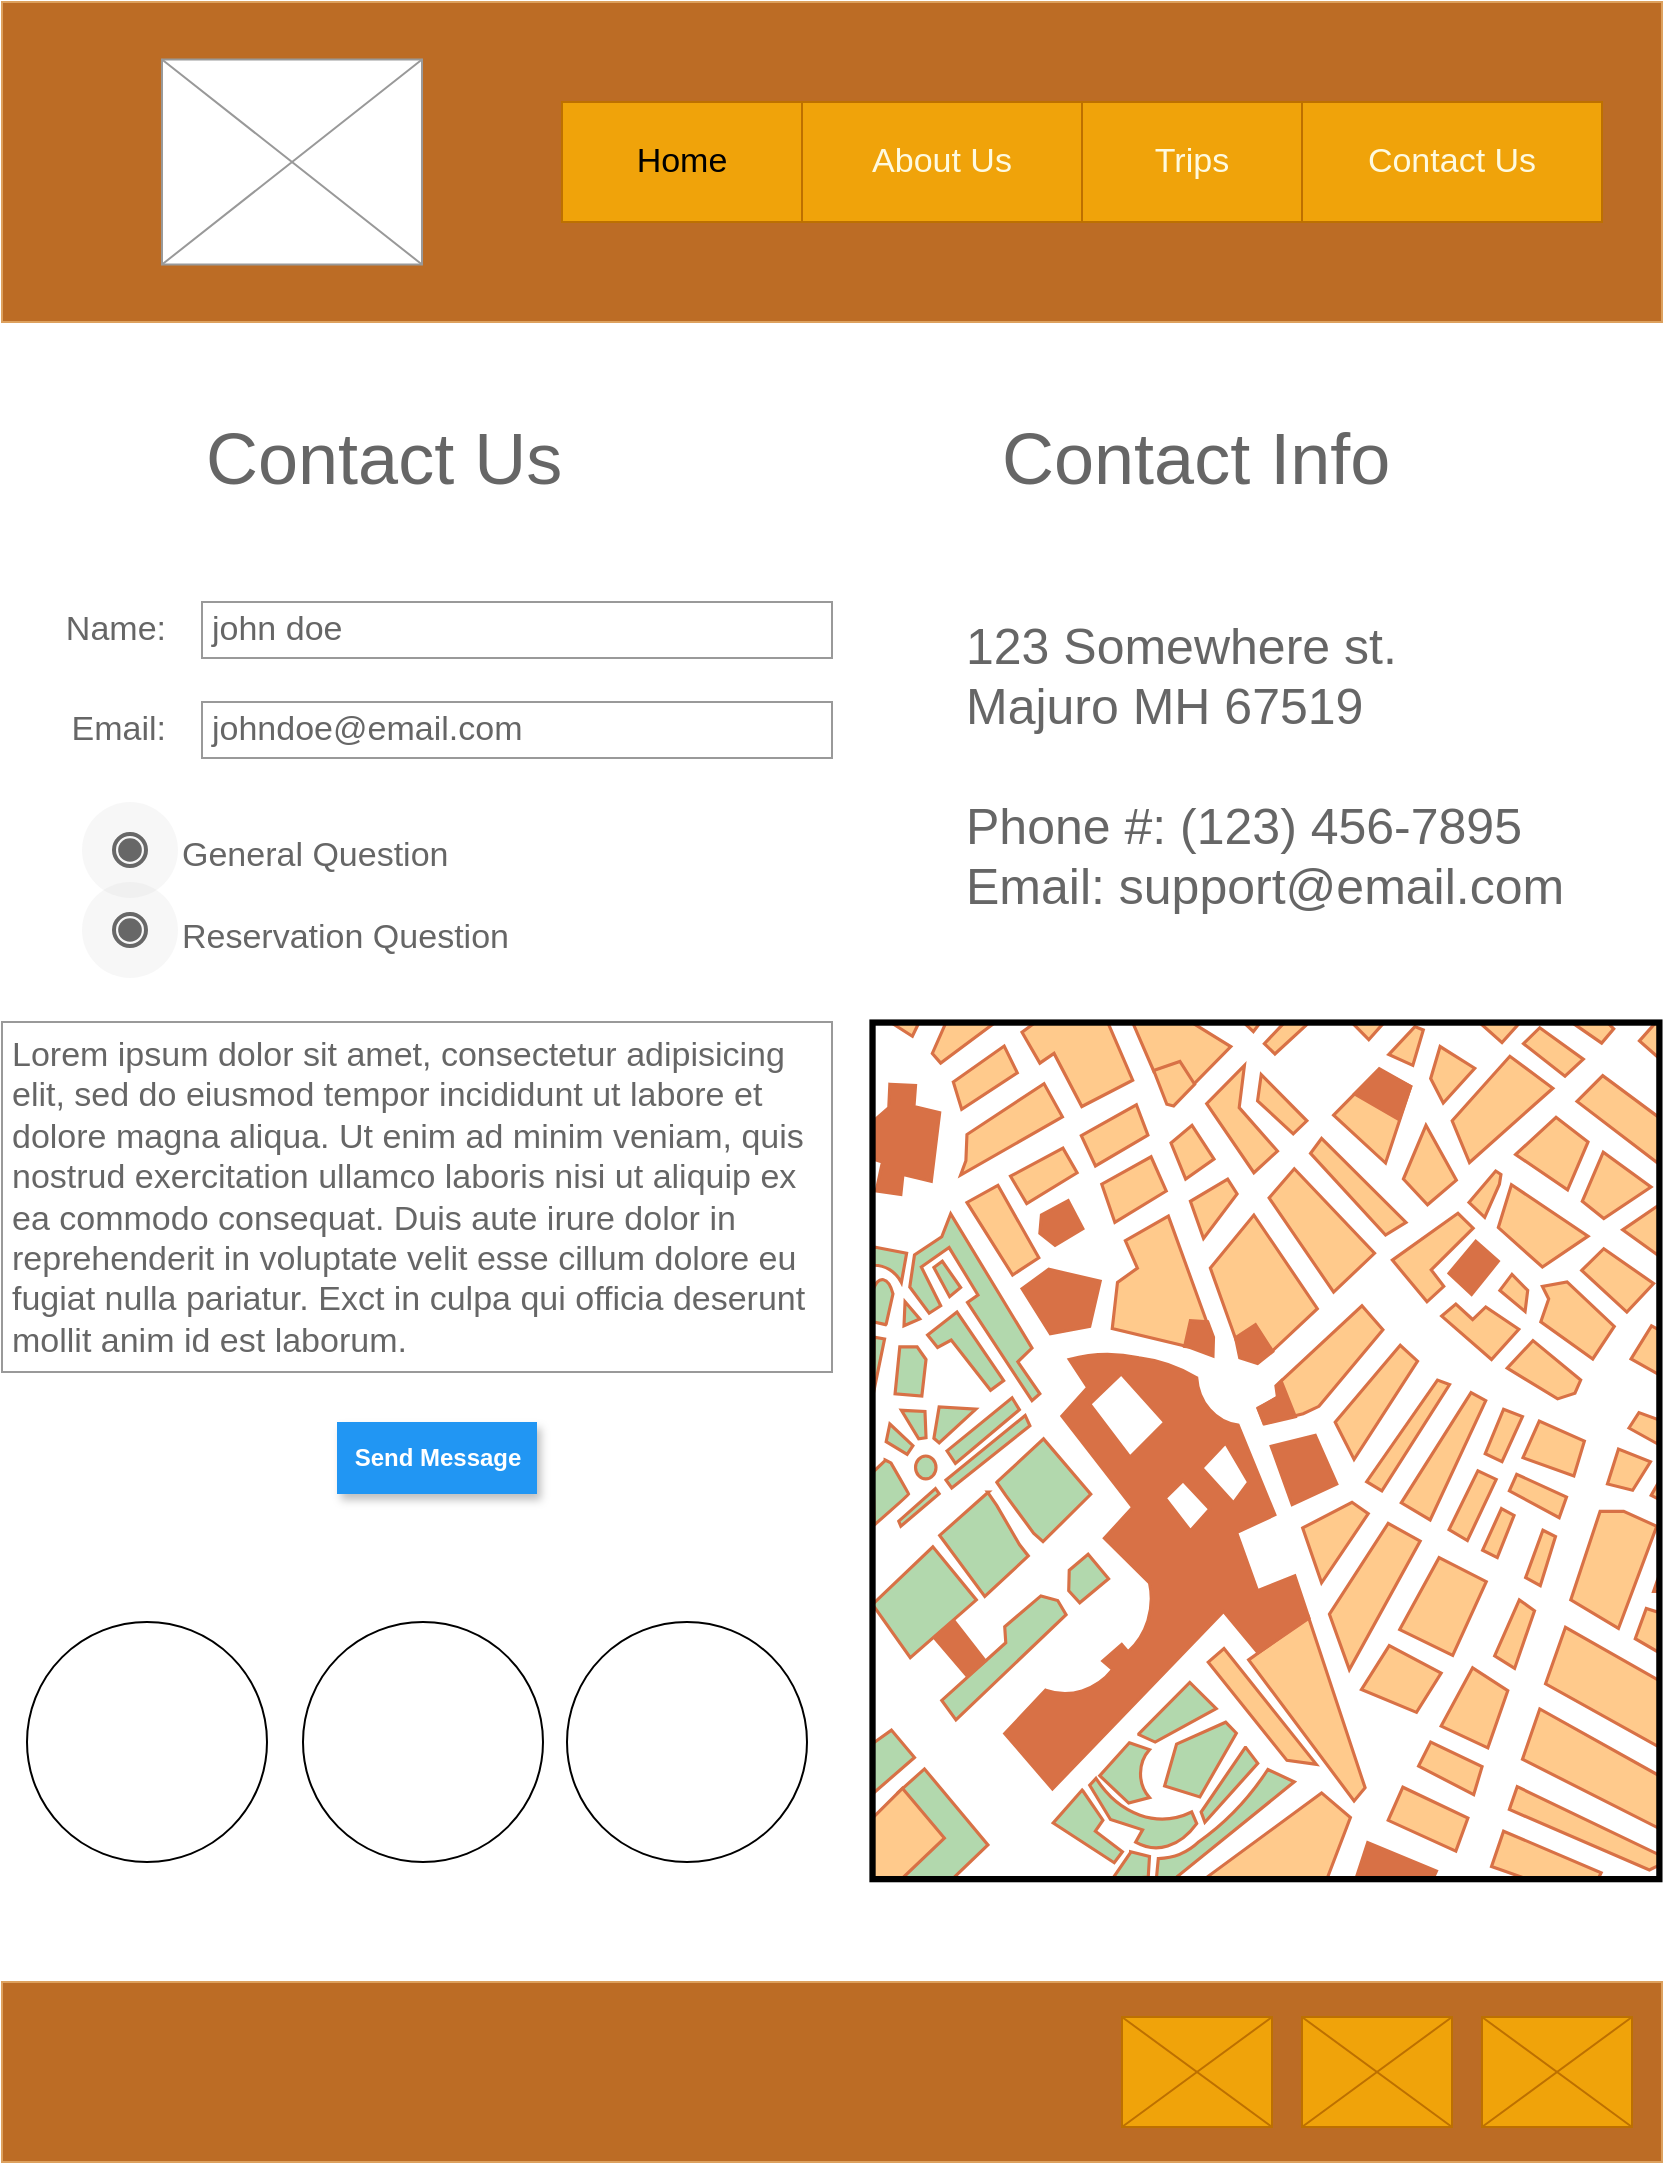 <mxfile version="26.0.12">
  <diagram name="Page-1" id="jzvuVtm_2sNV0z5j-cyJ">
    <mxGraphModel dx="1913" dy="1136" grid="1" gridSize="10" guides="1" tooltips="1" connect="1" arrows="1" fold="1" page="1" pageScale="1" pageWidth="850" pageHeight="1100" math="0" shadow="0">
      <root>
        <mxCell id="0" />
        <mxCell id="1" parent="0" />
        <mxCell id="cmknJYZkGbPu9oJdLBeu-6" value="" style="rounded=0;whiteSpace=wrap;html=1;fillColor=#BC6C25;fontColor=#FEFAE0;strokeColor=#DDA15E;labelBackgroundColor=none;" vertex="1" parent="1">
          <mxGeometry x="10" y="10" width="830" height="160" as="geometry" />
        </mxCell>
        <mxCell id="cmknJYZkGbPu9oJdLBeu-14" value="" style="swimlane;shape=mxgraph.bootstrap.anchor;strokeColor=#BD7000;fillColor=#f0a30a;fontColor=#000000;childLayout=stackLayout;horizontal=0;startSize=0;horizontalStack=1;resizeParent=1;resizeParentMax=0;resizeLast=0;collapsible=0;marginBottom=0;whiteSpace=wrap;html=1;" vertex="1" parent="1">
          <mxGeometry x="290" y="60" width="520" height="60" as="geometry" />
        </mxCell>
        <mxCell id="cmknJYZkGbPu9oJdLBeu-15" value="&lt;font data-darkreader-inline-color=&quot;&quot; style=&quot;color: rgb(0, 0, 0); --darkreader-inline-color: #dddad5;&quot;&gt;Home&lt;/font&gt;" style="text;strokeColor=inherit;align=center;verticalAlign=middle;spacingLeft=10;spacingRight=10;overflow=hidden;points=[[0,0.5],[1,0.5]];portConstraint=eastwest;rotatable=0;whiteSpace=wrap;html=1;fillColor=inherit;fontColor=#FEFAE0;fontSize=17;" vertex="1" parent="cmknJYZkGbPu9oJdLBeu-14">
          <mxGeometry width="120" height="60" as="geometry" />
        </mxCell>
        <mxCell id="cmknJYZkGbPu9oJdLBeu-16" value="About Us" style="text;strokeColor=inherit;align=center;verticalAlign=middle;spacingLeft=10;spacingRight=10;overflow=hidden;points=[[0,0.5],[1,0.5]];portConstraint=eastwest;rotatable=0;whiteSpace=wrap;html=1;fillColor=inherit;fontColor=#FEFAE0;fontSize=17;" vertex="1" parent="cmknJYZkGbPu9oJdLBeu-14">
          <mxGeometry x="120" width="140" height="60" as="geometry" />
        </mxCell>
        <mxCell id="cmknJYZkGbPu9oJdLBeu-17" value="Trips" style="text;strokeColor=inherit;align=center;verticalAlign=middle;spacingLeft=10;spacingRight=10;overflow=hidden;points=[[0,0.5],[1,0.5]];portConstraint=eastwest;rotatable=0;whiteSpace=wrap;html=1;fillColor=inherit;fontColor=#FEFAE0;fontSize=17;" vertex="1" parent="cmknJYZkGbPu9oJdLBeu-14">
          <mxGeometry x="260" width="110" height="60" as="geometry" />
        </mxCell>
        <mxCell id="cmknJYZkGbPu9oJdLBeu-18" value="Contact Us" style="text;strokeColor=inherit;align=center;verticalAlign=middle;spacingLeft=10;spacingRight=10;overflow=hidden;points=[[0,0.5],[1,0.5]];portConstraint=eastwest;rotatable=0;whiteSpace=wrap;html=1;fillColor=inherit;fontColor=#FEFAE0;fontSize=17;" vertex="1" parent="cmknJYZkGbPu9oJdLBeu-14">
          <mxGeometry x="370" width="150" height="60" as="geometry" />
        </mxCell>
        <mxCell id="cmknJYZkGbPu9oJdLBeu-19" value="" style="verticalLabelPosition=bottom;shadow=0;dashed=0;align=center;html=1;verticalAlign=top;strokeWidth=1;shape=mxgraph.mockup.graphics.simpleIcon;strokeColor=#999999;" vertex="1" parent="1">
          <mxGeometry x="90" y="38.75" width="130" height="102.5" as="geometry" />
        </mxCell>
        <mxCell id="cmknJYZkGbPu9oJdLBeu-21" value="General Question&lt;div&gt;&lt;br&gt;&lt;div&gt;Reservation Question&lt;/div&gt;&lt;/div&gt;" style="strokeWidth=1;shadow=0;dashed=0;align=center;html=1;shape=mxgraph.mockup.text.bulletedList;textColor=#666666;mainText=,,,,;textSize=17;bulletStyle=none;strokeColor=none;fillColor=none;align=left;verticalAlign=top;fontSize=17;fontColor=#666666;" vertex="1" parent="1">
          <mxGeometry x="98" y="420" width="200" height="60" as="geometry" />
        </mxCell>
        <mxCell id="cmknJYZkGbPu9oJdLBeu-22" value="Name:" style="strokeWidth=1;shadow=0;dashed=0;align=center;html=1;shape=mxgraph.mockup.forms.anchor;align=right;spacingRight=2;fontColor=#666666;fontSize=17;" vertex="1" parent="1">
          <mxGeometry x="45" y="315" width="50" height="18" as="geometry" />
        </mxCell>
        <mxCell id="cmknJYZkGbPu9oJdLBeu-23" value="john doe" style="strokeWidth=1;shadow=0;dashed=0;align=center;html=1;shape=mxgraph.mockup.forms.rrect;fillColor=#ffffff;rSize=0;fontColor=#666666;align=left;spacingLeft=3;strokeColor=#999999;fontSize=17;" vertex="1" parent="1">
          <mxGeometry x="110" y="310" width="315" height="28" as="geometry" />
        </mxCell>
        <mxCell id="cmknJYZkGbPu9oJdLBeu-24" value="Email:" style="strokeWidth=1;shadow=0;dashed=0;align=center;html=1;shape=mxgraph.mockup.forms.anchor;align=right;spacingRight=2;fontColor=#666666;fontSize=17;" vertex="1" parent="1">
          <mxGeometry x="45" y="365" width="50" height="18" as="geometry" />
        </mxCell>
        <mxCell id="cmknJYZkGbPu9oJdLBeu-25" value="johndoe@email.com" style="strokeWidth=1;shadow=0;dashed=0;align=center;html=1;shape=mxgraph.mockup.forms.rrect;fillColor=#ffffff;rSize=0;fontColor=#666666;align=left;spacingLeft=3;strokeColor=#999999;fontSize=17;" vertex="1" parent="1">
          <mxGeometry x="110" y="360" width="315" height="28" as="geometry" />
        </mxCell>
        <mxCell id="cmknJYZkGbPu9oJdLBeu-32" value="Lorem ipsum dolor sit amet, consectetur adipisicing elit, sed do eiusmod tempor incididunt ut labore et dolore magna aliqua. Ut enim ad minim veniam, quis nostrud exercitation ullamco laboris nisi ut aliquip ex ea commodo consequat. Duis aute irure dolor in reprehenderit in voluptate velit esse cillum dolore eu fugiat nulla pariatur. Exct in culpa qui officia deserunt mollit anim id est laborum." style="strokeWidth=1;shadow=0;dashed=0;align=center;html=1;shape=mxgraph.mockup.forms.rrect;fillColor=#ffffff;rSize=0;fontColor=#666666;align=left;spacingLeft=3;strokeColor=#999999;verticalAlign=top;whiteSpace=wrap;fontSize=17;" vertex="1" parent="1">
          <mxGeometry x="10" y="520" width="415" height="175" as="geometry" />
        </mxCell>
        <mxCell id="cmknJYZkGbPu9oJdLBeu-33" value="" style="verticalLabelPosition=bottom;shadow=0;dashed=0;align=center;html=1;verticalAlign=top;strokeWidth=1;shape=mxgraph.mockup.misc.map;" vertex="1" parent="1">
          <mxGeometry x="445" y="520" width="395" height="430" as="geometry" />
        </mxCell>
        <mxCell id="cmknJYZkGbPu9oJdLBeu-34" value="Send Message" style="whiteSpace=wrap;html=1;dashed=0;align=center;fontSize=12;shape=rect;fillColor=#2196F3;strokeColor=none;fontStyle=1;shadow=1;fontColor=#ffffff;" vertex="1" parent="1">
          <mxGeometry x="177.5" y="720" width="100" height="36" as="geometry" />
        </mxCell>
        <mxCell id="cmknJYZkGbPu9oJdLBeu-35" value="" style="shape=ellipse;labelPosition=right;align=left;strokeColor=none;fillColor=#B0B0B0;opacity=10;sketch=0;html=1;" vertex="1" parent="1">
          <mxGeometry x="50" y="410" width="48" height="48" as="geometry" />
        </mxCell>
        <mxCell id="cmknJYZkGbPu9oJdLBeu-36" value="" style="dashed=0;labelPosition=right;align=left;shape=mxgraph.gmdl.radiobutton;strokeColor=#676767;fillColor=#676767;strokeWidth=2;sketch=0;html=1;" vertex="1" parent="cmknJYZkGbPu9oJdLBeu-35">
          <mxGeometry x="16" y="16" width="16" height="16" as="geometry" />
        </mxCell>
        <mxCell id="cmknJYZkGbPu9oJdLBeu-37" value="" style="shape=ellipse;labelPosition=right;align=left;strokeColor=none;fillColor=#B0B0B0;opacity=10;sketch=0;html=1;" vertex="1" parent="1">
          <mxGeometry x="50" y="450" width="48" height="48" as="geometry" />
        </mxCell>
        <mxCell id="cmknJYZkGbPu9oJdLBeu-38" value="" style="dashed=0;labelPosition=right;align=left;shape=mxgraph.gmdl.radiobutton;strokeColor=#676767;fillColor=#676767;strokeWidth=2;sketch=0;html=1;" vertex="1" parent="cmknJYZkGbPu9oJdLBeu-37">
          <mxGeometry x="16" y="16" width="16" height="16" as="geometry" />
        </mxCell>
        <mxCell id="cmknJYZkGbPu9oJdLBeu-46" value="" style="rounded=0;whiteSpace=wrap;html=1;fillColor=#BC6C25;fontColor=#FEFAE0;strokeColor=#DDA15E;labelBackgroundColor=none;" vertex="1" parent="1">
          <mxGeometry x="10" y="1000" width="830" height="90" as="geometry" />
        </mxCell>
        <mxCell id="cmknJYZkGbPu9oJdLBeu-49" value="" style="verticalLabelPosition=bottom;shadow=0;dashed=0;align=center;html=1;verticalAlign=top;strokeWidth=1;shape=mxgraph.mockup.graphics.simpleIcon;strokeColor=#BD7000;fontColor=#000000;fillColor=#f0a30a;" vertex="1" parent="1">
          <mxGeometry x="750" y="1017.5" width="75" height="55" as="geometry" />
        </mxCell>
        <mxCell id="cmknJYZkGbPu9oJdLBeu-50" value="" style="verticalLabelPosition=bottom;shadow=0;dashed=0;align=center;html=1;verticalAlign=top;strokeWidth=1;shape=mxgraph.mockup.graphics.simpleIcon;strokeColor=#BD7000;fontColor=#000000;fillColor=#f0a30a;" vertex="1" parent="1">
          <mxGeometry x="570" y="1017.5" width="75" height="55" as="geometry" />
        </mxCell>
        <mxCell id="cmknJYZkGbPu9oJdLBeu-51" value="" style="verticalLabelPosition=bottom;shadow=0;dashed=0;align=center;html=1;verticalAlign=top;strokeWidth=1;shape=mxgraph.mockup.graphics.simpleIcon;strokeColor=#BD7000;fontColor=#000000;fillColor=#f0a30a;" vertex="1" parent="1">
          <mxGeometry x="660" y="1017.5" width="75" height="55" as="geometry" />
        </mxCell>
        <mxCell id="cmknJYZkGbPu9oJdLBeu-52" value="Contact Us" style="strokeWidth=1;shadow=0;dashed=0;align=center;html=1;shape=mxgraph.mockup.text.bulletedList;textColor=#666666;mainText=,,,,;textSize=17;bulletStyle=none;strokeColor=none;fillColor=none;align=left;verticalAlign=top;fontSize=36;fontColor=#666666;" vertex="1" parent="1">
          <mxGeometry x="110" y="210" width="200" height="60" as="geometry" />
        </mxCell>
        <mxCell id="cmknJYZkGbPu9oJdLBeu-53" value="Contact Info" style="strokeWidth=1;shadow=0;dashed=0;align=center;html=1;shape=mxgraph.mockup.text.bulletedList;textColor=#666666;mainText=,,,,;textSize=17;bulletStyle=none;strokeColor=none;fillColor=none;align=left;verticalAlign=top;fontSize=36;fontColor=#666666;" vertex="1" parent="1">
          <mxGeometry x="507.5" y="210" width="200" height="60" as="geometry" />
        </mxCell>
        <mxCell id="cmknJYZkGbPu9oJdLBeu-54" value="123 Somewhere st.&lt;br&gt;Majuro MH 67519&lt;div&gt;&lt;br&gt;Phone #: (123) 456-7895&lt;/div&gt;&lt;div&gt;Email: support@email.com&lt;/div&gt;" style="strokeWidth=1;shadow=0;dashed=0;align=center;html=1;shape=mxgraph.mockup.text.bulletedList;textColor=#666666;mainText=,,,,;textSize=17;bulletStyle=none;strokeColor=none;fillColor=none;align=left;verticalAlign=top;fontSize=25;fontColor=#666666;" vertex="1" parent="1">
          <mxGeometry x="490" y="310" width="300" height="180" as="geometry" />
        </mxCell>
        <mxCell id="cmknJYZkGbPu9oJdLBeu-55" value="" style="ellipse;whiteSpace=wrap;html=1;aspect=fixed;" vertex="1" parent="1">
          <mxGeometry x="22.5" y="820" width="120" height="120" as="geometry" />
        </mxCell>
        <mxCell id="cmknJYZkGbPu9oJdLBeu-56" value="" style="ellipse;whiteSpace=wrap;html=1;aspect=fixed;" vertex="1" parent="1">
          <mxGeometry x="292.5" y="820" width="120" height="120" as="geometry" />
        </mxCell>
        <mxCell id="cmknJYZkGbPu9oJdLBeu-57" value="" style="ellipse;whiteSpace=wrap;html=1;aspect=fixed;" vertex="1" parent="1">
          <mxGeometry x="160.5" y="820" width="120" height="120" as="geometry" />
        </mxCell>
      </root>
    </mxGraphModel>
  </diagram>
</mxfile>
